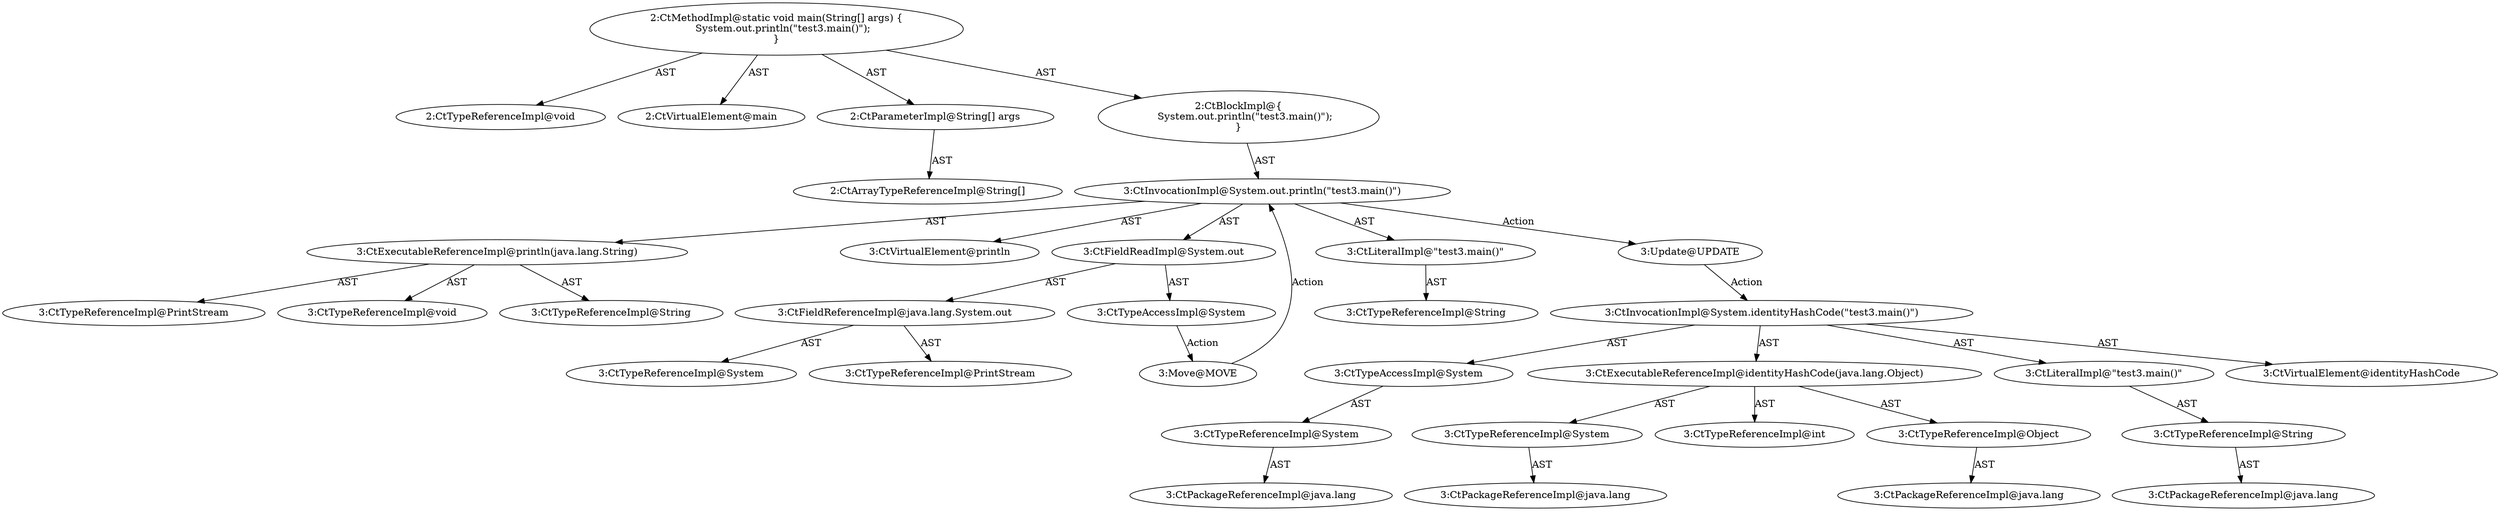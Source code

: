 digraph "main#?,String[]" {
0 [label="2:CtTypeReferenceImpl@void" shape=ellipse]
1 [label="2:CtVirtualElement@main" shape=ellipse]
2 [label="2:CtParameterImpl@String[] args" shape=ellipse]
3 [label="2:CtArrayTypeReferenceImpl@String[]" shape=ellipse]
4 [label="3:CtExecutableReferenceImpl@println(java.lang.String)" shape=ellipse]
5 [label="3:CtTypeReferenceImpl@PrintStream" shape=ellipse]
6 [label="3:CtTypeReferenceImpl@void" shape=ellipse]
7 [label="3:CtTypeReferenceImpl@String" shape=ellipse]
8 [label="3:CtVirtualElement@println" shape=ellipse]
9 [label="3:CtFieldReferenceImpl@java.lang.System.out" shape=ellipse]
10 [label="3:CtTypeReferenceImpl@System" shape=ellipse]
11 [label="3:CtTypeReferenceImpl@PrintStream" shape=ellipse]
12 [label="3:CtFieldReadImpl@System.out" shape=ellipse]
13 [label="3:CtTypeAccessImpl@System" shape=ellipse]
14 [label="3:CtLiteralImpl@\"test3.main()\"" shape=ellipse]
15 [label="3:CtTypeReferenceImpl@String" shape=ellipse]
16 [label="3:CtInvocationImpl@System.out.println(\"test3.main()\")" shape=ellipse]
17 [label="2:CtBlockImpl@\{
    System.out.println(\"test3.main()\");
\}" shape=ellipse]
18 [label="2:CtMethodImpl@static void main(String[] args) \{
    System.out.println(\"test3.main()\");
\}" shape=ellipse]
19 [label="3:Update@UPDATE" shape=ellipse]
20 [label="3:CtPackageReferenceImpl@java.lang" shape=ellipse]
21 [label="3:CtTypeReferenceImpl@System" shape=ellipse]
22 [label="3:CtTypeAccessImpl@System" shape=ellipse]
23 [label="3:CtPackageReferenceImpl@java.lang" shape=ellipse]
24 [label="3:CtTypeReferenceImpl@System" shape=ellipse]
25 [label="3:CtTypeReferenceImpl@int" shape=ellipse]
26 [label="3:CtPackageReferenceImpl@java.lang" shape=ellipse]
27 [label="3:CtTypeReferenceImpl@Object" shape=ellipse]
28 [label="3:CtExecutableReferenceImpl@identityHashCode(java.lang.Object)" shape=ellipse]
29 [label="3:CtPackageReferenceImpl@java.lang" shape=ellipse]
30 [label="3:CtTypeReferenceImpl@String" shape=ellipse]
31 [label="3:CtLiteralImpl@\"test3.main()\"" shape=ellipse]
32 [label="3:CtInvocationImpl@System.identityHashCode(\"test3.main()\")" shape=ellipse]
33 [label="3:CtVirtualElement@identityHashCode" shape=ellipse]
34 [label="3:Move@MOVE" shape=ellipse]
2 -> 3 [label="AST"];
4 -> 5 [label="AST"];
4 -> 6 [label="AST"];
4 -> 7 [label="AST"];
9 -> 10 [label="AST"];
9 -> 11 [label="AST"];
12 -> 13 [label="AST"];
12 -> 9 [label="AST"];
13 -> 34 [label="Action"];
14 -> 15 [label="AST"];
16 -> 8 [label="AST"];
16 -> 12 [label="AST"];
16 -> 4 [label="AST"];
16 -> 14 [label="AST"];
16 -> 19 [label="Action"];
17 -> 16 [label="AST"];
18 -> 1 [label="AST"];
18 -> 0 [label="AST"];
18 -> 2 [label="AST"];
18 -> 17 [label="AST"];
19 -> 32 [label="Action"];
21 -> 20 [label="AST"];
22 -> 21 [label="AST"];
24 -> 23 [label="AST"];
27 -> 26 [label="AST"];
28 -> 24 [label="AST"];
28 -> 25 [label="AST"];
28 -> 27 [label="AST"];
30 -> 29 [label="AST"];
31 -> 30 [label="AST"];
32 -> 33 [label="AST"];
32 -> 22 [label="AST"];
32 -> 28 [label="AST"];
32 -> 31 [label="AST"];
34 -> 16 [label="Action"];
}
